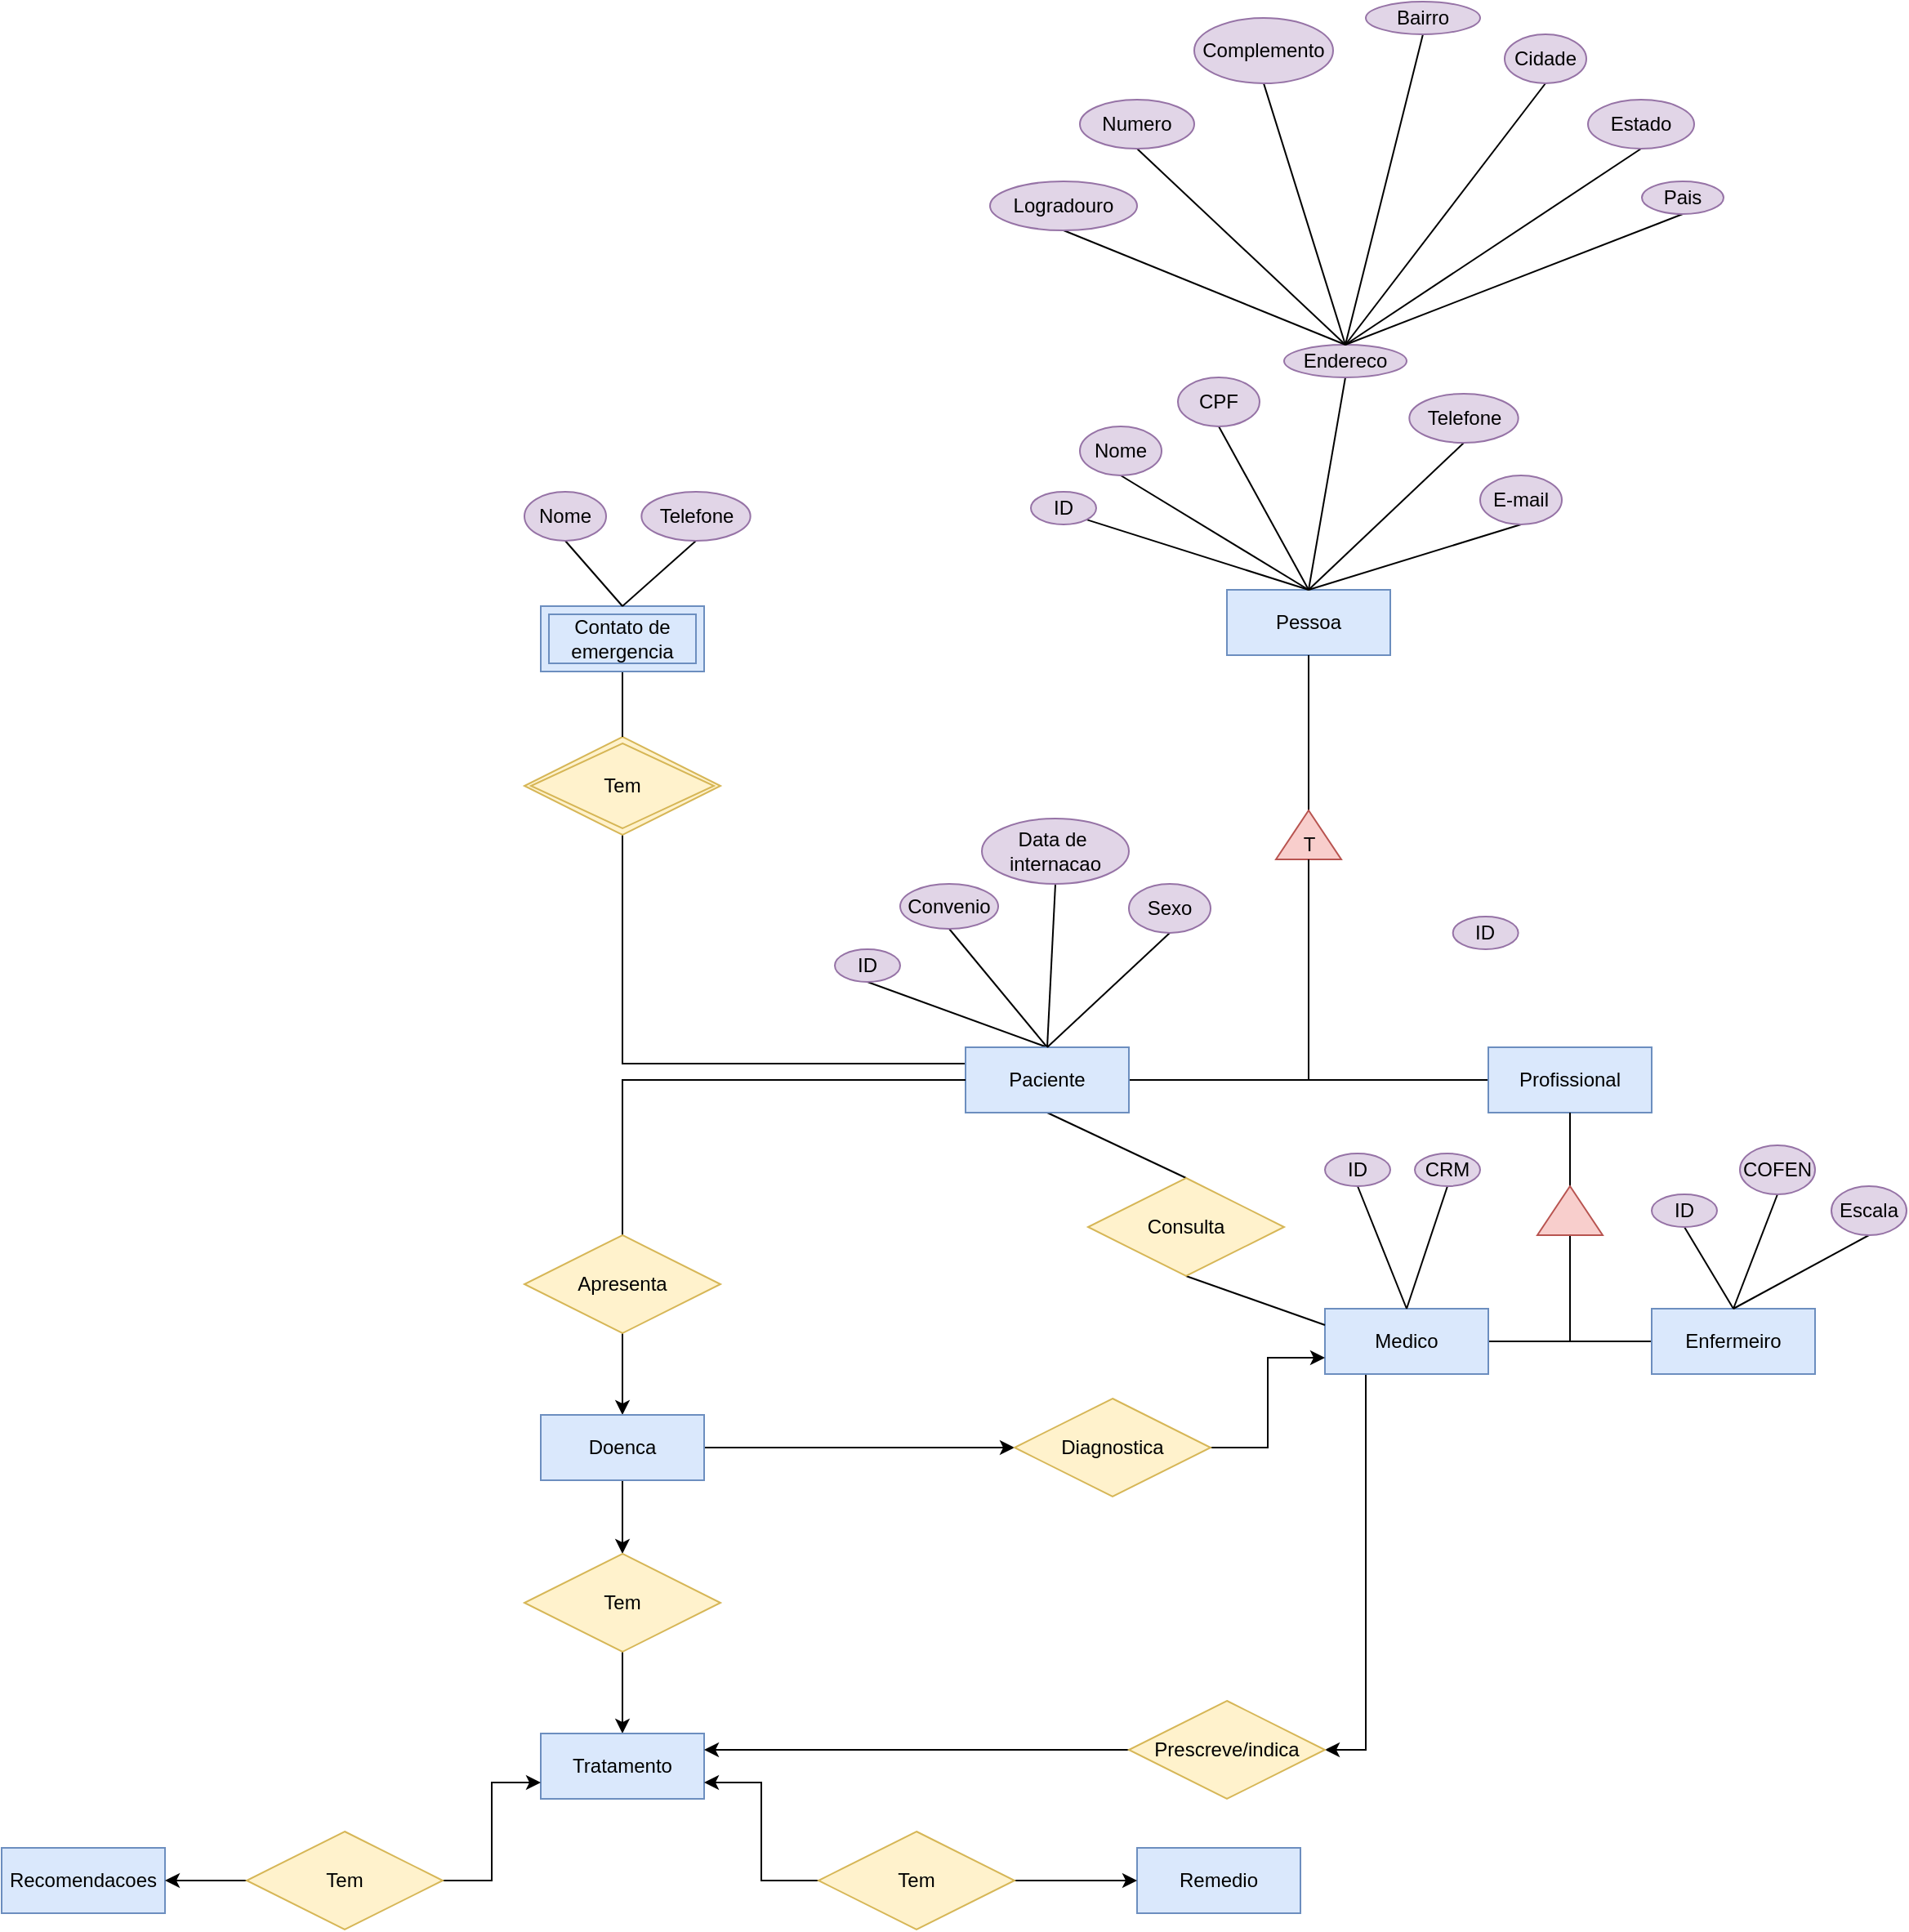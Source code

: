 <mxfile version="21.6.9" type="github">
  <diagram name="Page-1" id="8COnSRU2M8LVrnHPRVo5">
    <mxGraphModel dx="2261" dy="1927" grid="1" gridSize="10" guides="1" tooltips="1" connect="1" arrows="1" fold="1" page="1" pageScale="1" pageWidth="827" pageHeight="1169" math="0" shadow="0">
      <root>
        <mxCell id="0" />
        <mxCell id="1" parent="0" />
        <mxCell id="Y6Sf6Vk-zJSUdV1HRr7W-1" value="Pessoa" style="whiteSpace=wrap;html=1;align=center;fillColor=#dae8fc;strokeColor=#6c8ebf;" vertex="1" parent="1">
          <mxGeometry x="160" y="40" width="100" height="40" as="geometry" />
        </mxCell>
        <mxCell id="Y6Sf6Vk-zJSUdV1HRr7W-2" style="edgeStyle=orthogonalEdgeStyle;rounded=0;orthogonalLoop=1;jettySize=auto;html=1;exitX=1;exitY=0.5;exitDx=0;exitDy=0;entryX=0.5;entryY=1;entryDx=0;entryDy=0;endArrow=none;endFill=0;" edge="1" parent="1" source="Y6Sf6Vk-zJSUdV1HRr7W-3" target="Y6Sf6Vk-zJSUdV1HRr7W-1">
          <mxGeometry relative="1" as="geometry">
            <mxPoint x="210" y="185" as="sourcePoint" />
            <mxPoint x="210" y="90" as="targetPoint" />
          </mxGeometry>
        </mxCell>
        <mxCell id="Y6Sf6Vk-zJSUdV1HRr7W-3" value="" style="triangle;whiteSpace=wrap;html=1;rotation=-90;fillColor=#f8cecc;strokeColor=#b85450;" vertex="1" parent="1">
          <mxGeometry x="195" y="170" width="30" height="40" as="geometry" />
        </mxCell>
        <mxCell id="Y6Sf6Vk-zJSUdV1HRr7W-4" value="T" style="text;html=1;align=center;verticalAlign=middle;resizable=0;points=[];autosize=1;strokeColor=none;fillColor=none;" vertex="1" parent="1">
          <mxGeometry x="195" y="181.25" width="30" height="30" as="geometry" />
        </mxCell>
        <mxCell id="Y6Sf6Vk-zJSUdV1HRr7W-5" style="rounded=0;orthogonalLoop=1;jettySize=auto;html=1;exitX=1;exitY=1;exitDx=0;exitDy=0;entryX=0.5;entryY=0;entryDx=0;entryDy=0;endArrow=none;endFill=0;" edge="1" parent="1" source="Y6Sf6Vk-zJSUdV1HRr7W-6" target="Y6Sf6Vk-zJSUdV1HRr7W-1">
          <mxGeometry relative="1" as="geometry" />
        </mxCell>
        <mxCell id="Y6Sf6Vk-zJSUdV1HRr7W-6" value="ID" style="ellipse;whiteSpace=wrap;html=1;align=center;fillColor=#e1d5e7;strokeColor=#9673a6;" vertex="1" parent="1">
          <mxGeometry x="40" y="-20" width="40" height="20" as="geometry" />
        </mxCell>
        <mxCell id="Y6Sf6Vk-zJSUdV1HRr7W-7" style="rounded=0;orthogonalLoop=1;jettySize=auto;html=1;exitX=0.5;exitY=1;exitDx=0;exitDy=0;entryX=0.5;entryY=0;entryDx=0;entryDy=0;endArrow=none;endFill=0;" edge="1" parent="1" source="Y6Sf6Vk-zJSUdV1HRr7W-8" target="Y6Sf6Vk-zJSUdV1HRr7W-1">
          <mxGeometry relative="1" as="geometry" />
        </mxCell>
        <mxCell id="Y6Sf6Vk-zJSUdV1HRr7W-8" value="Nome" style="ellipse;whiteSpace=wrap;html=1;align=center;fillColor=#e1d5e7;strokeColor=#9673a6;" vertex="1" parent="1">
          <mxGeometry x="70" y="-60" width="50" height="30" as="geometry" />
        </mxCell>
        <mxCell id="Y6Sf6Vk-zJSUdV1HRr7W-9" style="edgeStyle=none;rounded=0;orthogonalLoop=1;jettySize=auto;html=1;exitX=0.5;exitY=1;exitDx=0;exitDy=0;entryX=0.5;entryY=0;entryDx=0;entryDy=0;endArrow=none;endFill=0;" edge="1" parent="1" source="Y6Sf6Vk-zJSUdV1HRr7W-10" target="Y6Sf6Vk-zJSUdV1HRr7W-1">
          <mxGeometry relative="1" as="geometry" />
        </mxCell>
        <mxCell id="Y6Sf6Vk-zJSUdV1HRr7W-10" value="Endereco" style="ellipse;whiteSpace=wrap;html=1;align=center;fillColor=#e1d5e7;strokeColor=#9673a6;" vertex="1" parent="1">
          <mxGeometry x="195" y="-110" width="75" height="20" as="geometry" />
        </mxCell>
        <mxCell id="Y6Sf6Vk-zJSUdV1HRr7W-11" style="edgeStyle=none;rounded=0;orthogonalLoop=1;jettySize=auto;html=1;exitX=0.5;exitY=1;exitDx=0;exitDy=0;entryX=0.5;entryY=0;entryDx=0;entryDy=0;endArrow=none;endFill=0;" edge="1" parent="1" source="Y6Sf6Vk-zJSUdV1HRr7W-12" target="Y6Sf6Vk-zJSUdV1HRr7W-10">
          <mxGeometry relative="1" as="geometry" />
        </mxCell>
        <mxCell id="Y6Sf6Vk-zJSUdV1HRr7W-12" value="Logradouro" style="ellipse;whiteSpace=wrap;html=1;align=center;fillColor=#e1d5e7;strokeColor=#9673a6;" vertex="1" parent="1">
          <mxGeometry x="15" y="-210" width="90" height="30" as="geometry" />
        </mxCell>
        <mxCell id="Y6Sf6Vk-zJSUdV1HRr7W-13" style="edgeStyle=none;rounded=0;orthogonalLoop=1;jettySize=auto;html=1;exitX=0.5;exitY=1;exitDx=0;exitDy=0;entryX=0.5;entryY=0;entryDx=0;entryDy=0;endArrow=none;endFill=0;" edge="1" parent="1" source="Y6Sf6Vk-zJSUdV1HRr7W-14" target="Y6Sf6Vk-zJSUdV1HRr7W-10">
          <mxGeometry relative="1" as="geometry">
            <mxPoint x="230" y="-110" as="targetPoint" />
          </mxGeometry>
        </mxCell>
        <mxCell id="Y6Sf6Vk-zJSUdV1HRr7W-14" value="Numero" style="ellipse;whiteSpace=wrap;html=1;align=center;fillColor=#e1d5e7;strokeColor=#9673a6;" vertex="1" parent="1">
          <mxGeometry x="70" y="-260" width="70" height="30" as="geometry" />
        </mxCell>
        <mxCell id="Y6Sf6Vk-zJSUdV1HRr7W-15" style="edgeStyle=none;rounded=0;orthogonalLoop=1;jettySize=auto;html=1;exitX=0.5;exitY=1;exitDx=0;exitDy=0;entryX=0.5;entryY=0;entryDx=0;entryDy=0;endArrow=none;endFill=0;" edge="1" parent="1" source="Y6Sf6Vk-zJSUdV1HRr7W-16" target="Y6Sf6Vk-zJSUdV1HRr7W-10">
          <mxGeometry relative="1" as="geometry">
            <mxPoint x="230" y="-110" as="targetPoint" />
          </mxGeometry>
        </mxCell>
        <mxCell id="Y6Sf6Vk-zJSUdV1HRr7W-16" value="Complemento" style="ellipse;whiteSpace=wrap;html=1;align=center;fillColor=#e1d5e7;strokeColor=#9673a6;" vertex="1" parent="1">
          <mxGeometry x="140" y="-310" width="85" height="40" as="geometry" />
        </mxCell>
        <mxCell id="Y6Sf6Vk-zJSUdV1HRr7W-17" style="edgeStyle=none;rounded=0;orthogonalLoop=1;jettySize=auto;html=1;exitX=0.5;exitY=1;exitDx=0;exitDy=0;entryX=0.5;entryY=0;entryDx=0;entryDy=0;endArrow=none;endFill=0;" edge="1" parent="1" source="Y6Sf6Vk-zJSUdV1HRr7W-18" target="Y6Sf6Vk-zJSUdV1HRr7W-10">
          <mxGeometry relative="1" as="geometry" />
        </mxCell>
        <mxCell id="Y6Sf6Vk-zJSUdV1HRr7W-18" value="Bairro" style="ellipse;whiteSpace=wrap;html=1;align=center;fillColor=#e1d5e7;strokeColor=#9673a6;" vertex="1" parent="1">
          <mxGeometry x="245" y="-320" width="70" height="20" as="geometry" />
        </mxCell>
        <mxCell id="Y6Sf6Vk-zJSUdV1HRr7W-19" style="edgeStyle=none;rounded=0;orthogonalLoop=1;jettySize=auto;html=1;exitX=0.5;exitY=1;exitDx=0;exitDy=0;entryX=0.5;entryY=0;entryDx=0;entryDy=0;endArrow=none;endFill=0;" edge="1" parent="1" source="Y6Sf6Vk-zJSUdV1HRr7W-20" target="Y6Sf6Vk-zJSUdV1HRr7W-10">
          <mxGeometry relative="1" as="geometry" />
        </mxCell>
        <mxCell id="Y6Sf6Vk-zJSUdV1HRr7W-20" value="Cidade" style="ellipse;whiteSpace=wrap;html=1;align=center;fillColor=#e1d5e7;strokeColor=#9673a6;" vertex="1" parent="1">
          <mxGeometry x="330" y="-300" width="50" height="30" as="geometry" />
        </mxCell>
        <mxCell id="Y6Sf6Vk-zJSUdV1HRr7W-21" style="edgeStyle=none;rounded=0;orthogonalLoop=1;jettySize=auto;html=1;exitX=0.5;exitY=1;exitDx=0;exitDy=0;entryX=0.5;entryY=0;entryDx=0;entryDy=0;endArrow=none;endFill=0;" edge="1" parent="1" source="Y6Sf6Vk-zJSUdV1HRr7W-22" target="Y6Sf6Vk-zJSUdV1HRr7W-10">
          <mxGeometry relative="1" as="geometry" />
        </mxCell>
        <mxCell id="Y6Sf6Vk-zJSUdV1HRr7W-22" value="Estado" style="ellipse;whiteSpace=wrap;html=1;align=center;fillColor=#e1d5e7;strokeColor=#9673a6;" vertex="1" parent="1">
          <mxGeometry x="381" y="-260" width="65" height="30" as="geometry" />
        </mxCell>
        <mxCell id="Y6Sf6Vk-zJSUdV1HRr7W-23" style="edgeStyle=none;rounded=0;orthogonalLoop=1;jettySize=auto;html=1;exitX=0.5;exitY=1;exitDx=0;exitDy=0;entryX=0.5;entryY=0;entryDx=0;entryDy=0;endArrow=none;endFill=0;" edge="1" parent="1" source="Y6Sf6Vk-zJSUdV1HRr7W-24" target="Y6Sf6Vk-zJSUdV1HRr7W-10">
          <mxGeometry relative="1" as="geometry" />
        </mxCell>
        <mxCell id="Y6Sf6Vk-zJSUdV1HRr7W-24" value="Pais" style="ellipse;whiteSpace=wrap;html=1;align=center;fillColor=#e1d5e7;strokeColor=#9673a6;" vertex="1" parent="1">
          <mxGeometry x="414" y="-210" width="50" height="20" as="geometry" />
        </mxCell>
        <mxCell id="Y6Sf6Vk-zJSUdV1HRr7W-25" style="edgeStyle=none;rounded=0;orthogonalLoop=1;jettySize=auto;html=1;exitX=0.5;exitY=1;exitDx=0;exitDy=0;entryX=0.5;entryY=0;entryDx=0;entryDy=0;endArrow=none;endFill=0;" edge="1" parent="1" source="Y6Sf6Vk-zJSUdV1HRr7W-26" target="Y6Sf6Vk-zJSUdV1HRr7W-1">
          <mxGeometry relative="1" as="geometry" />
        </mxCell>
        <mxCell id="Y6Sf6Vk-zJSUdV1HRr7W-26" value="E-mail" style="ellipse;whiteSpace=wrap;html=1;align=center;fillColor=#e1d5e7;strokeColor=#9673a6;" vertex="1" parent="1">
          <mxGeometry x="315.0" y="-30" width="50" height="30" as="geometry" />
        </mxCell>
        <mxCell id="Y6Sf6Vk-zJSUdV1HRr7W-27" style="edgeStyle=none;rounded=0;orthogonalLoop=1;jettySize=auto;html=1;exitX=0.5;exitY=1;exitDx=0;exitDy=0;entryX=0.5;entryY=0;entryDx=0;entryDy=0;endArrow=none;endFill=0;" edge="1" parent="1" source="Y6Sf6Vk-zJSUdV1HRr7W-28" target="Y6Sf6Vk-zJSUdV1HRr7W-1">
          <mxGeometry relative="1" as="geometry" />
        </mxCell>
        <mxCell id="Y6Sf6Vk-zJSUdV1HRr7W-28" value="CPF" style="ellipse;whiteSpace=wrap;html=1;align=center;fillColor=#e1d5e7;strokeColor=#9673a6;" vertex="1" parent="1">
          <mxGeometry x="130" y="-90" width="50" height="30" as="geometry" />
        </mxCell>
        <mxCell id="Y6Sf6Vk-zJSUdV1HRr7W-29" style="edgeStyle=none;rounded=0;orthogonalLoop=1;jettySize=auto;html=1;exitX=0.5;exitY=1;exitDx=0;exitDy=0;entryX=0.5;entryY=0;entryDx=0;entryDy=0;endArrow=none;endFill=0;" edge="1" parent="1" source="Y6Sf6Vk-zJSUdV1HRr7W-30" target="Y6Sf6Vk-zJSUdV1HRr7W-1">
          <mxGeometry relative="1" as="geometry" />
        </mxCell>
        <mxCell id="Y6Sf6Vk-zJSUdV1HRr7W-30" value="Telefone" style="ellipse;whiteSpace=wrap;html=1;align=center;fillColor=#e1d5e7;strokeColor=#9673a6;" vertex="1" parent="1">
          <mxGeometry x="271.66" y="-80" width="66.67" height="30" as="geometry" />
        </mxCell>
        <mxCell id="Y6Sf6Vk-zJSUdV1HRr7W-44" style="edgeStyle=none;rounded=0;orthogonalLoop=1;jettySize=auto;html=1;exitX=0.5;exitY=1;exitDx=0;exitDy=0;entryX=0.5;entryY=0;entryDx=0;entryDy=0;endArrow=none;endFill=0;" edge="1" parent="1" source="Y6Sf6Vk-zJSUdV1HRr7W-31" target="Y6Sf6Vk-zJSUdV1HRr7W-40">
          <mxGeometry relative="1" as="geometry" />
        </mxCell>
        <mxCell id="Y6Sf6Vk-zJSUdV1HRr7W-31" value="ID" style="ellipse;whiteSpace=wrap;html=1;align=center;fillColor=#e1d5e7;strokeColor=#9673a6;" vertex="1" parent="1">
          <mxGeometry x="-80" y="260" width="40" height="20" as="geometry" />
        </mxCell>
        <mxCell id="Y6Sf6Vk-zJSUdV1HRr7W-45" style="edgeStyle=none;rounded=0;orthogonalLoop=1;jettySize=auto;html=1;exitX=0.5;exitY=1;exitDx=0;exitDy=0;entryX=0.5;entryY=0;entryDx=0;entryDy=0;endArrow=none;endFill=0;" edge="1" parent="1" source="Y6Sf6Vk-zJSUdV1HRr7W-32" target="Y6Sf6Vk-zJSUdV1HRr7W-40">
          <mxGeometry relative="1" as="geometry" />
        </mxCell>
        <mxCell id="Y6Sf6Vk-zJSUdV1HRr7W-32" value="Convenio" style="ellipse;whiteSpace=wrap;html=1;align=center;fillColor=#e1d5e7;strokeColor=#9673a6;" vertex="1" parent="1">
          <mxGeometry x="-40" y="220" width="60" height="27.5" as="geometry" />
        </mxCell>
        <mxCell id="Y6Sf6Vk-zJSUdV1HRr7W-46" style="edgeStyle=orthogonalEdgeStyle;rounded=0;orthogonalLoop=1;jettySize=auto;html=1;exitX=0.5;exitY=1;exitDx=0;exitDy=0;entryX=0;entryY=0.25;entryDx=0;entryDy=0;endArrow=none;endFill=0;" edge="1" parent="1" source="Y6Sf6Vk-zJSUdV1HRr7W-33" target="Y6Sf6Vk-zJSUdV1HRr7W-40">
          <mxGeometry relative="1" as="geometry" />
        </mxCell>
        <mxCell id="Y6Sf6Vk-zJSUdV1HRr7W-33" value="Tem" style="shape=rhombus;double=1;perimeter=rhombusPerimeter;whiteSpace=wrap;html=1;align=center;fillColor=#fff2cc;strokeColor=#d6b656;" vertex="1" parent="1">
          <mxGeometry x="-270" y="130" width="120" height="60" as="geometry" />
        </mxCell>
        <mxCell id="Y6Sf6Vk-zJSUdV1HRr7W-34" style="edgeStyle=none;rounded=0;orthogonalLoop=1;jettySize=auto;html=1;exitX=0.5;exitY=1;exitDx=0;exitDy=0;entryX=0.5;entryY=0;entryDx=0;entryDy=0;endArrow=none;endFill=0;" edge="1" parent="1" source="Y6Sf6Vk-zJSUdV1HRr7W-35" target="Y6Sf6Vk-zJSUdV1HRr7W-33">
          <mxGeometry relative="1" as="geometry" />
        </mxCell>
        <mxCell id="Y6Sf6Vk-zJSUdV1HRr7W-35" value="Contato de emergencia" style="shape=ext;margin=3;double=1;whiteSpace=wrap;html=1;align=center;fillColor=#dae8fc;strokeColor=#6c8ebf;" vertex="1" parent="1">
          <mxGeometry x="-260" y="50" width="100" height="40" as="geometry" />
        </mxCell>
        <mxCell id="Y6Sf6Vk-zJSUdV1HRr7W-36" style="edgeStyle=none;rounded=0;orthogonalLoop=1;jettySize=auto;html=1;exitX=0.5;exitY=1;exitDx=0;exitDy=0;entryX=0.5;entryY=0;entryDx=0;entryDy=0;endArrow=none;endFill=0;" edge="1" parent="1" source="Y6Sf6Vk-zJSUdV1HRr7W-37" target="Y6Sf6Vk-zJSUdV1HRr7W-35">
          <mxGeometry relative="1" as="geometry" />
        </mxCell>
        <mxCell id="Y6Sf6Vk-zJSUdV1HRr7W-37" value="Nome" style="ellipse;whiteSpace=wrap;html=1;align=center;fillColor=#e1d5e7;strokeColor=#9673a6;" vertex="1" parent="1">
          <mxGeometry x="-270" y="-20" width="50" height="30" as="geometry" />
        </mxCell>
        <mxCell id="Y6Sf6Vk-zJSUdV1HRr7W-38" style="edgeStyle=none;rounded=0;orthogonalLoop=1;jettySize=auto;html=1;exitX=0.5;exitY=1;exitDx=0;exitDy=0;entryX=0.5;entryY=0;entryDx=0;entryDy=0;endArrow=none;endFill=0;" edge="1" parent="1" source="Y6Sf6Vk-zJSUdV1HRr7W-39" target="Y6Sf6Vk-zJSUdV1HRr7W-35">
          <mxGeometry relative="1" as="geometry" />
        </mxCell>
        <mxCell id="Y6Sf6Vk-zJSUdV1HRr7W-39" value="Telefone" style="ellipse;whiteSpace=wrap;html=1;align=center;fillColor=#e1d5e7;strokeColor=#9673a6;" vertex="1" parent="1">
          <mxGeometry x="-198.34" y="-20" width="66.67" height="30" as="geometry" />
        </mxCell>
        <mxCell id="Y6Sf6Vk-zJSUdV1HRr7W-42" style="edgeStyle=orthogonalEdgeStyle;rounded=0;orthogonalLoop=1;jettySize=auto;html=1;exitX=1;exitY=0.5;exitDx=0;exitDy=0;endArrow=none;endFill=0;entryX=0;entryY=0.5;entryDx=0;entryDy=0;" edge="1" parent="1" source="Y6Sf6Vk-zJSUdV1HRr7W-40" target="Y6Sf6Vk-zJSUdV1HRr7W-3">
          <mxGeometry relative="1" as="geometry">
            <mxPoint x="220" y="260" as="targetPoint" />
          </mxGeometry>
        </mxCell>
        <mxCell id="Y6Sf6Vk-zJSUdV1HRr7W-75" style="edgeStyle=none;rounded=0;orthogonalLoop=1;jettySize=auto;html=1;exitX=0.5;exitY=1;exitDx=0;exitDy=0;entryX=0.5;entryY=0;entryDx=0;entryDy=0;endArrow=none;endFill=0;" edge="1" parent="1" source="Y6Sf6Vk-zJSUdV1HRr7W-40" target="Y6Sf6Vk-zJSUdV1HRr7W-58">
          <mxGeometry relative="1" as="geometry" />
        </mxCell>
        <mxCell id="Y6Sf6Vk-zJSUdV1HRr7W-40" value="Paciente" style="whiteSpace=wrap;html=1;align=center;fillColor=#dae8fc;strokeColor=#6c8ebf;" vertex="1" parent="1">
          <mxGeometry y="320" width="100" height="40" as="geometry" />
        </mxCell>
        <mxCell id="Y6Sf6Vk-zJSUdV1HRr7W-43" style="edgeStyle=none;rounded=0;orthogonalLoop=1;jettySize=auto;html=1;exitX=0.5;exitY=1;exitDx=0;exitDy=0;entryX=0.5;entryY=0;entryDx=0;entryDy=0;endArrow=none;endFill=0;" edge="1" parent="1" source="Y6Sf6Vk-zJSUdV1HRr7W-41" target="Y6Sf6Vk-zJSUdV1HRr7W-40">
          <mxGeometry relative="1" as="geometry" />
        </mxCell>
        <mxCell id="Y6Sf6Vk-zJSUdV1HRr7W-41" value="Data de&amp;nbsp;&lt;br&gt;internacao" style="ellipse;whiteSpace=wrap;html=1;align=center;fillColor=#e1d5e7;strokeColor=#9673a6;" vertex="1" parent="1">
          <mxGeometry x="10" y="180" width="90" height="40" as="geometry" />
        </mxCell>
        <mxCell id="Y6Sf6Vk-zJSUdV1HRr7W-48" style="edgeStyle=orthogonalEdgeStyle;rounded=0;orthogonalLoop=1;jettySize=auto;html=1;exitX=0;exitY=0.5;exitDx=0;exitDy=0;entryX=0;entryY=0.5;entryDx=0;entryDy=0;endArrow=none;endFill=0;" edge="1" parent="1" source="Y6Sf6Vk-zJSUdV1HRr7W-47" target="Y6Sf6Vk-zJSUdV1HRr7W-3">
          <mxGeometry relative="1" as="geometry">
            <mxPoint x="260" y="310" as="targetPoint" />
          </mxGeometry>
        </mxCell>
        <mxCell id="Y6Sf6Vk-zJSUdV1HRr7W-47" value="Profissional" style="whiteSpace=wrap;html=1;align=center;fillColor=#dae8fc;strokeColor=#6c8ebf;" vertex="1" parent="1">
          <mxGeometry x="320" y="320" width="100" height="40" as="geometry" />
        </mxCell>
        <mxCell id="Y6Sf6Vk-zJSUdV1HRr7W-51" style="edgeStyle=none;rounded=0;orthogonalLoop=1;jettySize=auto;html=1;exitX=1;exitY=0.5;exitDx=0;exitDy=0;entryX=0.5;entryY=1;entryDx=0;entryDy=0;endArrow=none;endFill=0;" edge="1" parent="1" source="Y6Sf6Vk-zJSUdV1HRr7W-50" target="Y6Sf6Vk-zJSUdV1HRr7W-47">
          <mxGeometry relative="1" as="geometry" />
        </mxCell>
        <mxCell id="Y6Sf6Vk-zJSUdV1HRr7W-56" style="edgeStyle=orthogonalEdgeStyle;rounded=0;orthogonalLoop=1;jettySize=auto;html=1;exitX=0;exitY=0.5;exitDx=0;exitDy=0;entryX=1;entryY=0.5;entryDx=0;entryDy=0;endArrow=none;endFill=0;" edge="1" parent="1" source="Y6Sf6Vk-zJSUdV1HRr7W-50" target="Y6Sf6Vk-zJSUdV1HRr7W-52">
          <mxGeometry relative="1" as="geometry" />
        </mxCell>
        <mxCell id="Y6Sf6Vk-zJSUdV1HRr7W-57" style="edgeStyle=orthogonalEdgeStyle;rounded=0;orthogonalLoop=1;jettySize=auto;html=1;exitX=0;exitY=0.5;exitDx=0;exitDy=0;entryX=0;entryY=0.5;entryDx=0;entryDy=0;endArrow=none;endFill=0;" edge="1" parent="1" source="Y6Sf6Vk-zJSUdV1HRr7W-50" target="Y6Sf6Vk-zJSUdV1HRr7W-55">
          <mxGeometry relative="1" as="geometry" />
        </mxCell>
        <mxCell id="Y6Sf6Vk-zJSUdV1HRr7W-50" value="" style="triangle;whiteSpace=wrap;html=1;rotation=-90;fillColor=#f8cecc;strokeColor=#b85450;" vertex="1" parent="1">
          <mxGeometry x="355" y="400" width="30" height="40" as="geometry" />
        </mxCell>
        <mxCell id="Y6Sf6Vk-zJSUdV1HRr7W-97" style="edgeStyle=orthogonalEdgeStyle;rounded=0;orthogonalLoop=1;jettySize=auto;html=1;exitX=0.25;exitY=1;exitDx=0;exitDy=0;entryX=1;entryY=0.5;entryDx=0;entryDy=0;" edge="1" parent="1" source="Y6Sf6Vk-zJSUdV1HRr7W-52" target="Y6Sf6Vk-zJSUdV1HRr7W-96">
          <mxGeometry relative="1" as="geometry" />
        </mxCell>
        <mxCell id="Y6Sf6Vk-zJSUdV1HRr7W-52" value="Medico" style="whiteSpace=wrap;html=1;align=center;fillColor=#dae8fc;strokeColor=#6c8ebf;" vertex="1" parent="1">
          <mxGeometry x="220" y="480" width="100" height="40" as="geometry" />
        </mxCell>
        <mxCell id="Y6Sf6Vk-zJSUdV1HRr7W-55" value="Enfermeiro" style="whiteSpace=wrap;html=1;align=center;fillColor=#dae8fc;strokeColor=#6c8ebf;" vertex="1" parent="1">
          <mxGeometry x="420" y="480" width="100" height="40" as="geometry" />
        </mxCell>
        <mxCell id="Y6Sf6Vk-zJSUdV1HRr7W-76" style="edgeStyle=none;rounded=0;orthogonalLoop=1;jettySize=auto;html=1;exitX=0.5;exitY=1;exitDx=0;exitDy=0;entryX=0;entryY=0.25;entryDx=0;entryDy=0;endArrow=none;endFill=0;" edge="1" parent="1" source="Y6Sf6Vk-zJSUdV1HRr7W-58" target="Y6Sf6Vk-zJSUdV1HRr7W-52">
          <mxGeometry relative="1" as="geometry" />
        </mxCell>
        <mxCell id="Y6Sf6Vk-zJSUdV1HRr7W-58" value="Consulta" style="shape=rhombus;perimeter=rhombusPerimeter;whiteSpace=wrap;html=1;align=center;fillColor=#fff2cc;strokeColor=#d6b656;" vertex="1" parent="1">
          <mxGeometry x="75" y="400" width="120" height="60" as="geometry" />
        </mxCell>
        <mxCell id="Y6Sf6Vk-zJSUdV1HRr7W-66" style="edgeStyle=none;rounded=0;orthogonalLoop=1;jettySize=auto;html=1;exitX=0.5;exitY=1;exitDx=0;exitDy=0;entryX=0.5;entryY=0;entryDx=0;entryDy=0;endArrow=none;endFill=0;" edge="1" parent="1" source="Y6Sf6Vk-zJSUdV1HRr7W-61" target="Y6Sf6Vk-zJSUdV1HRr7W-52">
          <mxGeometry relative="1" as="geometry" />
        </mxCell>
        <mxCell id="Y6Sf6Vk-zJSUdV1HRr7W-61" value="ID" style="ellipse;whiteSpace=wrap;html=1;align=center;fillColor=#e1d5e7;strokeColor=#9673a6;" vertex="1" parent="1">
          <mxGeometry x="220" y="385" width="40" height="20" as="geometry" />
        </mxCell>
        <mxCell id="Y6Sf6Vk-zJSUdV1HRr7W-65" style="edgeStyle=none;rounded=0;orthogonalLoop=1;jettySize=auto;html=1;exitX=0.5;exitY=1;exitDx=0;exitDy=0;entryX=0.5;entryY=0;entryDx=0;entryDy=0;endArrow=none;endFill=0;" edge="1" parent="1" source="Y6Sf6Vk-zJSUdV1HRr7W-62" target="Y6Sf6Vk-zJSUdV1HRr7W-52">
          <mxGeometry relative="1" as="geometry" />
        </mxCell>
        <mxCell id="Y6Sf6Vk-zJSUdV1HRr7W-62" value="CRM" style="ellipse;whiteSpace=wrap;html=1;align=center;fillColor=#e1d5e7;strokeColor=#9673a6;" vertex="1" parent="1">
          <mxGeometry x="275" y="385" width="40" height="20" as="geometry" />
        </mxCell>
        <mxCell id="Y6Sf6Vk-zJSUdV1HRr7W-64" style="edgeStyle=none;rounded=0;orthogonalLoop=1;jettySize=auto;html=1;exitX=0.5;exitY=1;exitDx=0;exitDy=0;entryX=0.5;entryY=0;entryDx=0;entryDy=0;endArrow=none;endFill=0;" edge="1" parent="1" source="Y6Sf6Vk-zJSUdV1HRr7W-63" target="Y6Sf6Vk-zJSUdV1HRr7W-40">
          <mxGeometry relative="1" as="geometry" />
        </mxCell>
        <mxCell id="Y6Sf6Vk-zJSUdV1HRr7W-63" value="Sexo" style="ellipse;whiteSpace=wrap;html=1;align=center;fillColor=#e1d5e7;strokeColor=#9673a6;" vertex="1" parent="1">
          <mxGeometry x="100" y="220" width="50" height="30" as="geometry" />
        </mxCell>
        <mxCell id="Y6Sf6Vk-zJSUdV1HRr7W-67" value="ID" style="ellipse;whiteSpace=wrap;html=1;align=center;fillColor=#e1d5e7;strokeColor=#9673a6;" vertex="1" parent="1">
          <mxGeometry x="298.33" y="240" width="40" height="20" as="geometry" />
        </mxCell>
        <mxCell id="Y6Sf6Vk-zJSUdV1HRr7W-71" style="edgeStyle=none;rounded=0;orthogonalLoop=1;jettySize=auto;html=1;exitX=0.5;exitY=1;exitDx=0;exitDy=0;entryX=0.5;entryY=0;entryDx=0;entryDy=0;endArrow=none;endFill=0;" edge="1" parent="1" source="Y6Sf6Vk-zJSUdV1HRr7W-68" target="Y6Sf6Vk-zJSUdV1HRr7W-55">
          <mxGeometry relative="1" as="geometry" />
        </mxCell>
        <mxCell id="Y6Sf6Vk-zJSUdV1HRr7W-68" value="ID" style="ellipse;whiteSpace=wrap;html=1;align=center;fillColor=#e1d5e7;strokeColor=#9673a6;" vertex="1" parent="1">
          <mxGeometry x="420" y="410" width="40" height="20" as="geometry" />
        </mxCell>
        <mxCell id="Y6Sf6Vk-zJSUdV1HRr7W-73" style="edgeStyle=none;rounded=0;orthogonalLoop=1;jettySize=auto;html=1;exitX=0.5;exitY=1;exitDx=0;exitDy=0;entryX=0.5;entryY=0;entryDx=0;entryDy=0;endArrow=none;endFill=0;" edge="1" parent="1" source="Y6Sf6Vk-zJSUdV1HRr7W-69" target="Y6Sf6Vk-zJSUdV1HRr7W-55">
          <mxGeometry relative="1" as="geometry" />
        </mxCell>
        <mxCell id="Y6Sf6Vk-zJSUdV1HRr7W-69" value="COFEN" style="ellipse;whiteSpace=wrap;html=1;align=center;fillColor=#e1d5e7;strokeColor=#9673a6;" vertex="1" parent="1">
          <mxGeometry x="474" y="380" width="46" height="30" as="geometry" />
        </mxCell>
        <mxCell id="Y6Sf6Vk-zJSUdV1HRr7W-74" style="edgeStyle=none;rounded=0;orthogonalLoop=1;jettySize=auto;html=1;exitX=0.5;exitY=1;exitDx=0;exitDy=0;entryX=0.5;entryY=0;entryDx=0;entryDy=0;endArrow=none;endFill=0;" edge="1" parent="1" source="Y6Sf6Vk-zJSUdV1HRr7W-70" target="Y6Sf6Vk-zJSUdV1HRr7W-55">
          <mxGeometry relative="1" as="geometry" />
        </mxCell>
        <mxCell id="Y6Sf6Vk-zJSUdV1HRr7W-70" value="Escala" style="ellipse;whiteSpace=wrap;html=1;align=center;fillColor=#e1d5e7;strokeColor=#9673a6;" vertex="1" parent="1">
          <mxGeometry x="530" y="405" width="46" height="30" as="geometry" />
        </mxCell>
        <mxCell id="Y6Sf6Vk-zJSUdV1HRr7W-78" style="edgeStyle=orthogonalEdgeStyle;rounded=0;orthogonalLoop=1;jettySize=auto;html=1;exitX=0.5;exitY=0;exitDx=0;exitDy=0;entryX=0;entryY=0.5;entryDx=0;entryDy=0;endArrow=none;endFill=0;" edge="1" parent="1" source="Y6Sf6Vk-zJSUdV1HRr7W-77" target="Y6Sf6Vk-zJSUdV1HRr7W-40">
          <mxGeometry relative="1" as="geometry" />
        </mxCell>
        <mxCell id="Y6Sf6Vk-zJSUdV1HRr7W-80" style="edgeStyle=orthogonalEdgeStyle;rounded=0;orthogonalLoop=1;jettySize=auto;html=1;exitX=0.5;exitY=1;exitDx=0;exitDy=0;entryX=0.5;entryY=0;entryDx=0;entryDy=0;" edge="1" parent="1" source="Y6Sf6Vk-zJSUdV1HRr7W-77" target="Y6Sf6Vk-zJSUdV1HRr7W-79">
          <mxGeometry relative="1" as="geometry" />
        </mxCell>
        <mxCell id="Y6Sf6Vk-zJSUdV1HRr7W-77" value="Apresenta" style="shape=rhombus;perimeter=rhombusPerimeter;whiteSpace=wrap;html=1;align=center;fillColor=#fff2cc;strokeColor=#d6b656;" vertex="1" parent="1">
          <mxGeometry x="-270" y="435" width="120" height="60" as="geometry" />
        </mxCell>
        <mxCell id="Y6Sf6Vk-zJSUdV1HRr7W-88" style="edgeStyle=orthogonalEdgeStyle;rounded=0;orthogonalLoop=1;jettySize=auto;html=1;exitX=0.5;exitY=1;exitDx=0;exitDy=0;entryX=0.5;entryY=0;entryDx=0;entryDy=0;" edge="1" parent="1" source="Y6Sf6Vk-zJSUdV1HRr7W-79" target="Y6Sf6Vk-zJSUdV1HRr7W-81">
          <mxGeometry relative="1" as="geometry" />
        </mxCell>
        <mxCell id="Y6Sf6Vk-zJSUdV1HRr7W-94" style="edgeStyle=orthogonalEdgeStyle;rounded=0;orthogonalLoop=1;jettySize=auto;html=1;exitX=1;exitY=0.5;exitDx=0;exitDy=0;" edge="1" parent="1" source="Y6Sf6Vk-zJSUdV1HRr7W-79" target="Y6Sf6Vk-zJSUdV1HRr7W-83">
          <mxGeometry relative="1" as="geometry" />
        </mxCell>
        <mxCell id="Y6Sf6Vk-zJSUdV1HRr7W-79" value="Doenca" style="whiteSpace=wrap;html=1;align=center;fillColor=#dae8fc;strokeColor=#6c8ebf;" vertex="1" parent="1">
          <mxGeometry x="-260" y="545" width="100" height="40" as="geometry" />
        </mxCell>
        <mxCell id="Y6Sf6Vk-zJSUdV1HRr7W-89" style="edgeStyle=orthogonalEdgeStyle;rounded=0;orthogonalLoop=1;jettySize=auto;html=1;exitX=0.5;exitY=1;exitDx=0;exitDy=0;entryX=0.5;entryY=0;entryDx=0;entryDy=0;" edge="1" parent="1" source="Y6Sf6Vk-zJSUdV1HRr7W-81" target="Y6Sf6Vk-zJSUdV1HRr7W-82">
          <mxGeometry relative="1" as="geometry" />
        </mxCell>
        <mxCell id="Y6Sf6Vk-zJSUdV1HRr7W-81" value="Tem" style="shape=rhombus;perimeter=rhombusPerimeter;whiteSpace=wrap;html=1;align=center;fillColor=#fff2cc;strokeColor=#d6b656;" vertex="1" parent="1">
          <mxGeometry x="-270" y="630" width="120" height="60" as="geometry" />
        </mxCell>
        <mxCell id="Y6Sf6Vk-zJSUdV1HRr7W-82" value="Tratamento" style="whiteSpace=wrap;html=1;align=center;fillColor=#dae8fc;strokeColor=#6c8ebf;" vertex="1" parent="1">
          <mxGeometry x="-260" y="740" width="100" height="40" as="geometry" />
        </mxCell>
        <mxCell id="Y6Sf6Vk-zJSUdV1HRr7W-95" style="edgeStyle=orthogonalEdgeStyle;rounded=0;orthogonalLoop=1;jettySize=auto;html=1;exitX=1;exitY=0.5;exitDx=0;exitDy=0;entryX=0;entryY=0.75;entryDx=0;entryDy=0;" edge="1" parent="1" source="Y6Sf6Vk-zJSUdV1HRr7W-83" target="Y6Sf6Vk-zJSUdV1HRr7W-52">
          <mxGeometry relative="1" as="geometry" />
        </mxCell>
        <mxCell id="Y6Sf6Vk-zJSUdV1HRr7W-83" value="Diagnostica" style="shape=rhombus;perimeter=rhombusPerimeter;whiteSpace=wrap;html=1;align=center;fillColor=#fff2cc;strokeColor=#d6b656;" vertex="1" parent="1">
          <mxGeometry x="30" y="535" width="120" height="60" as="geometry" />
        </mxCell>
        <mxCell id="Y6Sf6Vk-zJSUdV1HRr7W-84" value="Remedio" style="whiteSpace=wrap;html=1;align=center;fillColor=#dae8fc;strokeColor=#6c8ebf;" vertex="1" parent="1">
          <mxGeometry x="105" y="810" width="100" height="40" as="geometry" />
        </mxCell>
        <mxCell id="Y6Sf6Vk-zJSUdV1HRr7W-85" value="Recomendacoes" style="whiteSpace=wrap;html=1;align=center;fillColor=#dae8fc;strokeColor=#6c8ebf;" vertex="1" parent="1">
          <mxGeometry x="-590" y="810" width="100" height="40" as="geometry" />
        </mxCell>
        <mxCell id="Y6Sf6Vk-zJSUdV1HRr7W-91" style="edgeStyle=orthogonalEdgeStyle;rounded=0;orthogonalLoop=1;jettySize=auto;html=1;exitX=0;exitY=0.5;exitDx=0;exitDy=0;entryX=1;entryY=0.75;entryDx=0;entryDy=0;" edge="1" parent="1" source="Y6Sf6Vk-zJSUdV1HRr7W-86" target="Y6Sf6Vk-zJSUdV1HRr7W-82">
          <mxGeometry relative="1" as="geometry" />
        </mxCell>
        <mxCell id="Y6Sf6Vk-zJSUdV1HRr7W-92" style="edgeStyle=orthogonalEdgeStyle;rounded=0;orthogonalLoop=1;jettySize=auto;html=1;exitX=1;exitY=0.5;exitDx=0;exitDy=0;" edge="1" parent="1" source="Y6Sf6Vk-zJSUdV1HRr7W-86" target="Y6Sf6Vk-zJSUdV1HRr7W-84">
          <mxGeometry relative="1" as="geometry" />
        </mxCell>
        <mxCell id="Y6Sf6Vk-zJSUdV1HRr7W-86" value="Tem" style="shape=rhombus;perimeter=rhombusPerimeter;whiteSpace=wrap;html=1;align=center;fillColor=#fff2cc;strokeColor=#d6b656;" vertex="1" parent="1">
          <mxGeometry x="-90" y="800" width="120" height="60" as="geometry" />
        </mxCell>
        <mxCell id="Y6Sf6Vk-zJSUdV1HRr7W-90" style="edgeStyle=orthogonalEdgeStyle;rounded=0;orthogonalLoop=1;jettySize=auto;html=1;exitX=1;exitY=0.5;exitDx=0;exitDy=0;entryX=0;entryY=0.75;entryDx=0;entryDy=0;" edge="1" parent="1" source="Y6Sf6Vk-zJSUdV1HRr7W-87" target="Y6Sf6Vk-zJSUdV1HRr7W-82">
          <mxGeometry relative="1" as="geometry" />
        </mxCell>
        <mxCell id="Y6Sf6Vk-zJSUdV1HRr7W-93" style="edgeStyle=orthogonalEdgeStyle;rounded=0;orthogonalLoop=1;jettySize=auto;html=1;exitX=0;exitY=0.5;exitDx=0;exitDy=0;entryX=1;entryY=0.5;entryDx=0;entryDy=0;" edge="1" parent="1" source="Y6Sf6Vk-zJSUdV1HRr7W-87" target="Y6Sf6Vk-zJSUdV1HRr7W-85">
          <mxGeometry relative="1" as="geometry" />
        </mxCell>
        <mxCell id="Y6Sf6Vk-zJSUdV1HRr7W-87" value="Tem" style="shape=rhombus;perimeter=rhombusPerimeter;whiteSpace=wrap;html=1;align=center;fillColor=#fff2cc;strokeColor=#d6b656;" vertex="1" parent="1">
          <mxGeometry x="-440" y="800" width="120" height="60" as="geometry" />
        </mxCell>
        <mxCell id="Y6Sf6Vk-zJSUdV1HRr7W-98" style="edgeStyle=orthogonalEdgeStyle;rounded=0;orthogonalLoop=1;jettySize=auto;html=1;exitX=0;exitY=0.5;exitDx=0;exitDy=0;entryX=1;entryY=0.25;entryDx=0;entryDy=0;" edge="1" parent="1" source="Y6Sf6Vk-zJSUdV1HRr7W-96" target="Y6Sf6Vk-zJSUdV1HRr7W-82">
          <mxGeometry relative="1" as="geometry" />
        </mxCell>
        <mxCell id="Y6Sf6Vk-zJSUdV1HRr7W-96" value="Prescreve/indica" style="shape=rhombus;perimeter=rhombusPerimeter;whiteSpace=wrap;html=1;align=center;fillColor=#fff2cc;strokeColor=#d6b656;" vertex="1" parent="1">
          <mxGeometry x="100" y="720" width="120" height="60" as="geometry" />
        </mxCell>
      </root>
    </mxGraphModel>
  </diagram>
</mxfile>
